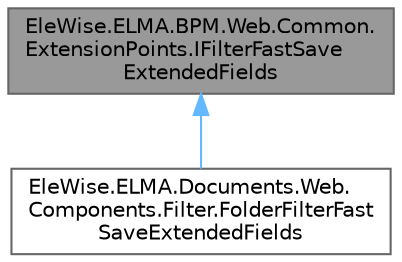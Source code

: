digraph "EleWise.ELMA.BPM.Web.Common.ExtensionPoints.IFilterFastSaveExtendedFields"
{
 // LATEX_PDF_SIZE
  bgcolor="transparent";
  edge [fontname=Helvetica,fontsize=10,labelfontname=Helvetica,labelfontsize=10];
  node [fontname=Helvetica,fontsize=10,shape=box,height=0.2,width=0.4];
  Node1 [id="Node000001",label="EleWise.ELMA.BPM.Web.Common.\lExtensionPoints.IFilterFastSave\lExtendedFields",height=0.2,width=0.4,color="gray40", fillcolor="grey60", style="filled", fontcolor="black",tooltip="Дополнительные поля при быстром сохранении фильтра"];
  Node1 -> Node2 [id="edge1_Node000001_Node000002",dir="back",color="steelblue1",style="solid",tooltip=" "];
  Node2 [id="Node000002",label="EleWise.ELMA.Documents.Web.\lComponents.Filter.FolderFilterFast\lSaveExtendedFields",height=0.2,width=0.4,color="gray40", fillcolor="white", style="filled",URL="$class_ele_wise_1_1_e_l_m_a_1_1_documents_1_1_web_1_1_components_1_1_filter_1_1_folder_filter_fast_save_extended_fields.html",tooltip=" "];
}
